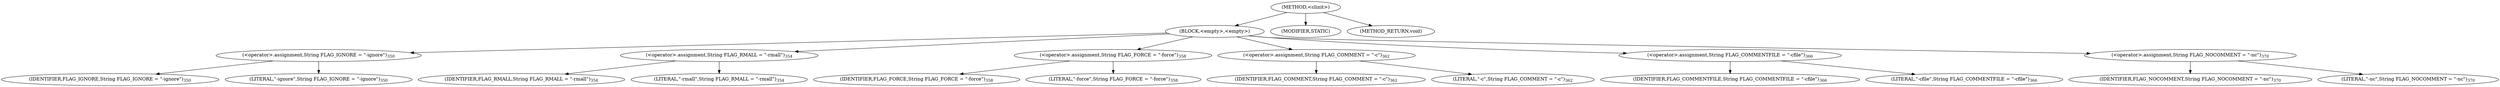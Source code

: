 digraph "&lt;clinit&gt;" {  
"510" [label = <(METHOD,&lt;clinit&gt;)> ]
"511" [label = <(BLOCK,&lt;empty&gt;,&lt;empty&gt;)> ]
"512" [label = <(&lt;operator&gt;.assignment,String FLAG_IGNORE = &quot;-ignore&quot;)<SUB>350</SUB>> ]
"513" [label = <(IDENTIFIER,FLAG_IGNORE,String FLAG_IGNORE = &quot;-ignore&quot;)<SUB>350</SUB>> ]
"514" [label = <(LITERAL,&quot;-ignore&quot;,String FLAG_IGNORE = &quot;-ignore&quot;)<SUB>350</SUB>> ]
"515" [label = <(&lt;operator&gt;.assignment,String FLAG_RMALL = &quot;-rmall&quot;)<SUB>354</SUB>> ]
"516" [label = <(IDENTIFIER,FLAG_RMALL,String FLAG_RMALL = &quot;-rmall&quot;)<SUB>354</SUB>> ]
"517" [label = <(LITERAL,&quot;-rmall&quot;,String FLAG_RMALL = &quot;-rmall&quot;)<SUB>354</SUB>> ]
"518" [label = <(&lt;operator&gt;.assignment,String FLAG_FORCE = &quot;-force&quot;)<SUB>358</SUB>> ]
"519" [label = <(IDENTIFIER,FLAG_FORCE,String FLAG_FORCE = &quot;-force&quot;)<SUB>358</SUB>> ]
"520" [label = <(LITERAL,&quot;-force&quot;,String FLAG_FORCE = &quot;-force&quot;)<SUB>358</SUB>> ]
"521" [label = <(&lt;operator&gt;.assignment,String FLAG_COMMENT = &quot;-c&quot;)<SUB>362</SUB>> ]
"522" [label = <(IDENTIFIER,FLAG_COMMENT,String FLAG_COMMENT = &quot;-c&quot;)<SUB>362</SUB>> ]
"523" [label = <(LITERAL,&quot;-c&quot;,String FLAG_COMMENT = &quot;-c&quot;)<SUB>362</SUB>> ]
"524" [label = <(&lt;operator&gt;.assignment,String FLAG_COMMENTFILE = &quot;-cfile&quot;)<SUB>366</SUB>> ]
"525" [label = <(IDENTIFIER,FLAG_COMMENTFILE,String FLAG_COMMENTFILE = &quot;-cfile&quot;)<SUB>366</SUB>> ]
"526" [label = <(LITERAL,&quot;-cfile&quot;,String FLAG_COMMENTFILE = &quot;-cfile&quot;)<SUB>366</SUB>> ]
"527" [label = <(&lt;operator&gt;.assignment,String FLAG_NOCOMMENT = &quot;-nc&quot;)<SUB>370</SUB>> ]
"528" [label = <(IDENTIFIER,FLAG_NOCOMMENT,String FLAG_NOCOMMENT = &quot;-nc&quot;)<SUB>370</SUB>> ]
"529" [label = <(LITERAL,&quot;-nc&quot;,String FLAG_NOCOMMENT = &quot;-nc&quot;)<SUB>370</SUB>> ]
"530" [label = <(MODIFIER,STATIC)> ]
"531" [label = <(METHOD_RETURN,void)> ]
  "510" -> "511" 
  "510" -> "530" 
  "510" -> "531" 
  "511" -> "512" 
  "511" -> "515" 
  "511" -> "518" 
  "511" -> "521" 
  "511" -> "524" 
  "511" -> "527" 
  "512" -> "513" 
  "512" -> "514" 
  "515" -> "516" 
  "515" -> "517" 
  "518" -> "519" 
  "518" -> "520" 
  "521" -> "522" 
  "521" -> "523" 
  "524" -> "525" 
  "524" -> "526" 
  "527" -> "528" 
  "527" -> "529" 
}
